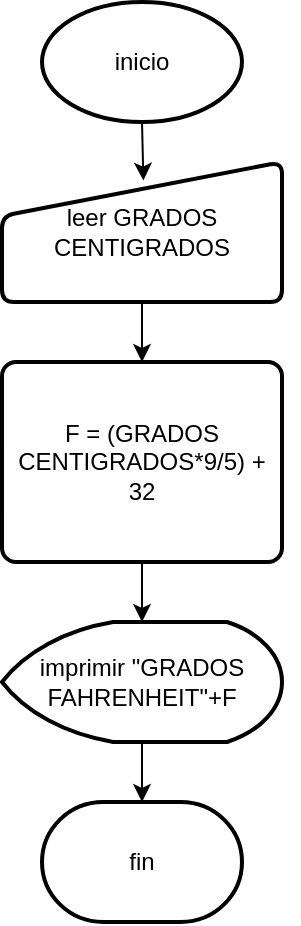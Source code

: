<mxfile version="14.3.1" type="github">
  <diagram id="K84a-3rX_yHJ7LnFbY0I" name="Page-1">
    <mxGraphModel dx="782" dy="469" grid="1" gridSize="10" guides="1" tooltips="1" connect="1" arrows="1" fold="1" page="1" pageScale="1" pageWidth="850" pageHeight="1100" math="0" shadow="0">
      <root>
        <mxCell id="0" />
        <mxCell id="1" parent="0" />
        <mxCell id="GgSssBCTAinOOtCm2BqY-3" value="F = (GRADOS CENTIGRADOS*9/5) + 32" style="rounded=1;whiteSpace=wrap;html=1;absoluteArcSize=1;arcSize=14;strokeWidth=2;" vertex="1" parent="1">
          <mxGeometry x="340" y="190" width="140" height="100" as="geometry" />
        </mxCell>
        <mxCell id="GgSssBCTAinOOtCm2BqY-4" value="imprimir &quot;GRADOS FAHRENHEIT&quot;+F" style="strokeWidth=2;html=1;shape=mxgraph.flowchart.display;whiteSpace=wrap;" vertex="1" parent="1">
          <mxGeometry x="340" y="320" width="140" height="60" as="geometry" />
        </mxCell>
        <mxCell id="GgSssBCTAinOOtCm2BqY-5" value="inicio" style="strokeWidth=2;html=1;shape=mxgraph.flowchart.start_1;whiteSpace=wrap;" vertex="1" parent="1">
          <mxGeometry x="360" y="10" width="100" height="60" as="geometry" />
        </mxCell>
        <mxCell id="GgSssBCTAinOOtCm2BqY-6" value="fin" style="strokeWidth=2;html=1;shape=mxgraph.flowchart.terminator;whiteSpace=wrap;" vertex="1" parent="1">
          <mxGeometry x="360" y="410" width="100" height="60" as="geometry" />
        </mxCell>
        <mxCell id="GgSssBCTAinOOtCm2BqY-7" value="" style="endArrow=classic;html=1;" edge="1" parent="1" source="GgSssBCTAinOOtCm2BqY-2">
          <mxGeometry width="50" height="50" relative="1" as="geometry">
            <mxPoint x="380" y="180" as="sourcePoint" />
            <mxPoint x="430" y="130" as="targetPoint" />
          </mxGeometry>
        </mxCell>
        <mxCell id="GgSssBCTAinOOtCm2BqY-8" value="" style="endArrow=classic;html=1;entryX=0.5;entryY=0;entryDx=0;entryDy=0;entryPerimeter=0;" edge="1" parent="1" target="GgSssBCTAinOOtCm2BqY-4">
          <mxGeometry width="50" height="50" relative="1" as="geometry">
            <mxPoint x="410" y="290" as="sourcePoint" />
            <mxPoint x="460" y="240" as="targetPoint" />
          </mxGeometry>
        </mxCell>
        <mxCell id="GgSssBCTAinOOtCm2BqY-9" value="" style="endArrow=classic;html=1;entryX=0.5;entryY=0;entryDx=0;entryDy=0;" edge="1" parent="1" target="GgSssBCTAinOOtCm2BqY-3">
          <mxGeometry width="50" height="50" relative="1" as="geometry">
            <mxPoint x="410" y="160" as="sourcePoint" />
            <mxPoint x="460" y="110" as="targetPoint" />
          </mxGeometry>
        </mxCell>
        <mxCell id="GgSssBCTAinOOtCm2BqY-10" value="" style="endArrow=classic;html=1;exitX=0.5;exitY=1;exitDx=0;exitDy=0;exitPerimeter=0;entryX=0.505;entryY=0.133;entryDx=0;entryDy=0;entryPerimeter=0;" edge="1" parent="1" source="GgSssBCTAinOOtCm2BqY-5" target="GgSssBCTAinOOtCm2BqY-2">
          <mxGeometry width="50" height="50" relative="1" as="geometry">
            <mxPoint x="380" y="180" as="sourcePoint" />
            <mxPoint x="430" y="130" as="targetPoint" />
            <Array as="points" />
          </mxGeometry>
        </mxCell>
        <mxCell id="GgSssBCTAinOOtCm2BqY-2" value="leer GRADOS CENTIGRADOS" style="html=1;strokeWidth=2;shape=manualInput;whiteSpace=wrap;rounded=1;size=27;arcSize=12;" vertex="1" parent="1">
          <mxGeometry x="340" y="90" width="140" height="70" as="geometry" />
        </mxCell>
        <mxCell id="GgSssBCTAinOOtCm2BqY-11" value="" style="endArrow=classic;html=1;entryX=0.5;entryY=0;entryDx=0;entryDy=0;entryPerimeter=0;exitX=0.5;exitY=1;exitDx=0;exitDy=0;exitPerimeter=0;" edge="1" parent="1" source="GgSssBCTAinOOtCm2BqY-4" target="GgSssBCTAinOOtCm2BqY-6">
          <mxGeometry width="50" height="50" relative="1" as="geometry">
            <mxPoint x="290" y="160" as="sourcePoint" />
            <mxPoint x="430" y="130" as="targetPoint" />
            <Array as="points" />
          </mxGeometry>
        </mxCell>
      </root>
    </mxGraphModel>
  </diagram>
</mxfile>
